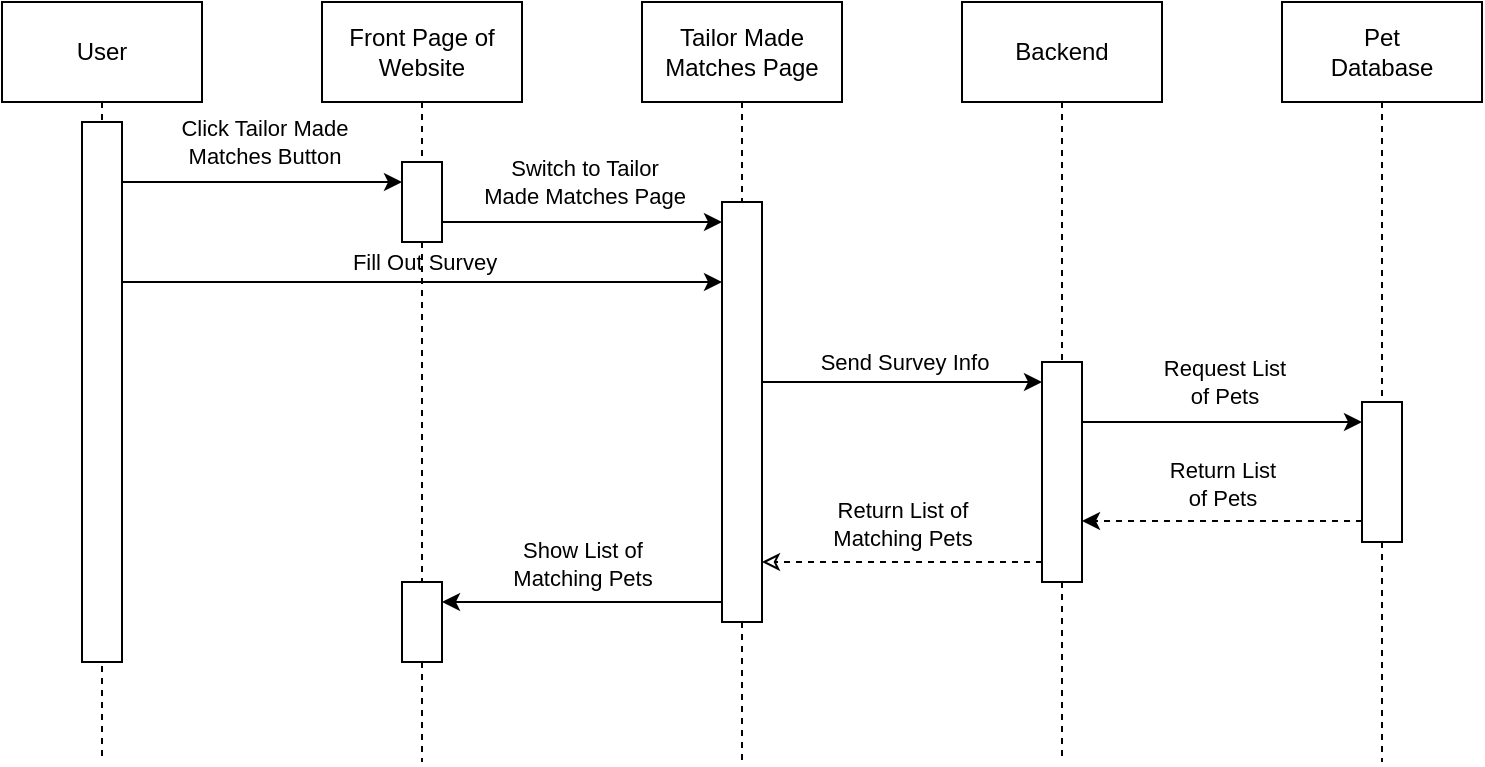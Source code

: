 <mxfile>
    <diagram id="Yf7Ss8ycTkI99_R5utLM" name="Page-1">
        <mxGraphModel dx="875" dy="649" grid="1" gridSize="10" guides="1" tooltips="1" connect="1" arrows="1" fold="1" page="1" pageScale="1" pageWidth="850" pageHeight="1100" math="0" shadow="0">
            <root>
                <mxCell id="0"/>
                <mxCell id="1" parent="0"/>
                <mxCell id="4" style="edgeStyle=none;html=1;exitX=0.5;exitY=1;exitDx=0;exitDy=0;endArrow=none;endFill=0;dashed=1;" parent="1" source="2" edge="1">
                    <mxGeometry relative="1" as="geometry">
                        <mxPoint x="120" y="440" as="targetPoint"/>
                    </mxGeometry>
                </mxCell>
                <mxCell id="2" value="User" style="whiteSpace=wrap;html=1;" parent="1" vertex="1">
                    <mxGeometry x="70" y="60" width="100" height="50" as="geometry"/>
                </mxCell>
                <mxCell id="5" style="edgeStyle=none;html=1;exitX=0.5;exitY=1;exitDx=0;exitDy=0;endArrow=none;endFill=0;dashed=1;" parent="1" source="28" edge="1">
                    <mxGeometry relative="1" as="geometry">
                        <mxPoint x="280" y="440" as="targetPoint"/>
                    </mxGeometry>
                </mxCell>
                <mxCell id="6" value="Front Page of Website" style="whiteSpace=wrap;html=1;" parent="1" vertex="1">
                    <mxGeometry x="230" y="60" width="100" height="50" as="geometry"/>
                </mxCell>
                <mxCell id="7" style="edgeStyle=none;html=1;exitX=0.5;exitY=1;exitDx=0;exitDy=0;endArrow=none;endFill=0;dashed=1;" parent="1" source="18" edge="1">
                    <mxGeometry relative="1" as="geometry">
                        <mxPoint x="440" y="440" as="targetPoint"/>
                    </mxGeometry>
                </mxCell>
                <mxCell id="8" value="Tailor Made Matches Page" style="whiteSpace=wrap;html=1;" parent="1" vertex="1">
                    <mxGeometry x="390" y="60" width="100" height="50" as="geometry"/>
                </mxCell>
                <mxCell id="9" style="edgeStyle=none;html=1;exitX=0.5;exitY=1;exitDx=0;exitDy=0;endArrow=none;endFill=0;dashed=1;" parent="1" source="25" edge="1">
                    <mxGeometry relative="1" as="geometry">
                        <mxPoint x="600" y="440" as="targetPoint"/>
                    </mxGeometry>
                </mxCell>
                <mxCell id="10" value="Backend" style="whiteSpace=wrap;html=1;" parent="1" vertex="1">
                    <mxGeometry x="550" y="60" width="100" height="50" as="geometry"/>
                </mxCell>
                <mxCell id="11" style="edgeStyle=none;html=1;exitX=0.5;exitY=1;exitDx=0;exitDy=0;endArrow=none;endFill=0;dashed=1;" parent="1" source="32" edge="1">
                    <mxGeometry relative="1" as="geometry">
                        <mxPoint x="760" y="440" as="targetPoint"/>
                    </mxGeometry>
                </mxCell>
                <mxCell id="12" value="Pet&lt;br&gt;Database" style="whiteSpace=wrap;html=1;" parent="1" vertex="1">
                    <mxGeometry x="710" y="60" width="100" height="50" as="geometry"/>
                </mxCell>
                <mxCell id="13" value="" style="whiteSpace=wrap;html=1;" parent="1" vertex="1">
                    <mxGeometry x="110" y="120" width="20" height="270" as="geometry"/>
                </mxCell>
                <mxCell id="15" value="" style="edgeStyle=none;html=1;exitX=0.5;exitY=1;exitDx=0;exitDy=0;endArrow=none;endFill=0;dashed=1;" parent="1" source="6" target="14" edge="1">
                    <mxGeometry relative="1" as="geometry">
                        <mxPoint x="280" y="440" as="targetPoint"/>
                        <mxPoint x="280" y="110" as="sourcePoint"/>
                    </mxGeometry>
                </mxCell>
                <mxCell id="14" value="" style="whiteSpace=wrap;html=1;" parent="1" vertex="1">
                    <mxGeometry x="270" y="140" width="20" height="40" as="geometry"/>
                </mxCell>
                <mxCell id="16" value="" style="edgeStyle=none;orthogonalLoop=1;jettySize=auto;html=1;entryX=0;entryY=0.25;entryDx=0;entryDy=0;" parent="1" target="14" edge="1">
                    <mxGeometry width="80" relative="1" as="geometry">
                        <mxPoint x="130" y="150" as="sourcePoint"/>
                        <mxPoint x="210" y="150" as="targetPoint"/>
                        <Array as="points"/>
                    </mxGeometry>
                </mxCell>
                <mxCell id="17" value="Click Tailor Made&lt;div&gt;Matches Button&lt;/div&gt;" style="edgeLabel;html=1;align=center;verticalAlign=middle;resizable=0;points=[];" parent="16" vertex="1" connectable="0">
                    <mxGeometry x="0.135" relative="1" as="geometry">
                        <mxPoint x="-9" y="-20" as="offset"/>
                    </mxGeometry>
                </mxCell>
                <mxCell id="20" value="" style="edgeStyle=none;html=1;exitX=0.5;exitY=1;exitDx=0;exitDy=0;endArrow=none;endFill=0;dashed=1;" parent="1" source="8" target="18" edge="1">
                    <mxGeometry relative="1" as="geometry">
                        <mxPoint x="440" y="440" as="targetPoint"/>
                        <mxPoint x="440" y="110" as="sourcePoint"/>
                    </mxGeometry>
                </mxCell>
                <mxCell id="18" value="" style="whiteSpace=wrap;html=1;" parent="1" vertex="1">
                    <mxGeometry x="430" y="160" width="20" height="210" as="geometry"/>
                </mxCell>
                <mxCell id="21" value="" style="edgeStyle=none;orthogonalLoop=1;jettySize=auto;html=1;entryX=0;entryY=0.25;entryDx=0;entryDy=0;" parent="1" edge="1">
                    <mxGeometry width="80" relative="1" as="geometry">
                        <mxPoint x="290" y="170" as="sourcePoint"/>
                        <mxPoint x="430" y="170" as="targetPoint"/>
                        <Array as="points"/>
                    </mxGeometry>
                </mxCell>
                <mxCell id="22" value="Switch to Tailor&lt;div&gt;Made Matches Page&lt;/div&gt;" style="edgeLabel;html=1;align=center;verticalAlign=middle;resizable=0;points=[];" parent="21" vertex="1" connectable="0">
                    <mxGeometry x="0.135" relative="1" as="geometry">
                        <mxPoint x="-9" y="-20" as="offset"/>
                    </mxGeometry>
                </mxCell>
                <mxCell id="23" value="" style="edgeStyle=none;orthogonalLoop=1;jettySize=auto;html=1;entryX=0.5;entryY=0.25;entryDx=0;entryDy=0;entryPerimeter=0;" parent="1" edge="1">
                    <mxGeometry width="80" relative="1" as="geometry">
                        <mxPoint x="130" y="200" as="sourcePoint"/>
                        <mxPoint x="430.0" y="200" as="targetPoint"/>
                        <Array as="points"/>
                    </mxGeometry>
                </mxCell>
                <mxCell id="24" value="Fill Out Survey" style="edgeLabel;html=1;align=center;verticalAlign=middle;resizable=0;points=[];" parent="23" vertex="1" connectable="0">
                    <mxGeometry x="0.135" relative="1" as="geometry">
                        <mxPoint x="-20" y="-10" as="offset"/>
                    </mxGeometry>
                </mxCell>
                <mxCell id="27" value="" style="edgeStyle=none;html=1;exitX=0.5;exitY=1;exitDx=0;exitDy=0;endArrow=none;endFill=0;dashed=1;" parent="1" source="10" target="25" edge="1">
                    <mxGeometry relative="1" as="geometry">
                        <mxPoint x="600" y="440" as="targetPoint"/>
                        <mxPoint x="600" y="110" as="sourcePoint"/>
                    </mxGeometry>
                </mxCell>
                <mxCell id="25" value="" style="whiteSpace=wrap;html=1;" parent="1" vertex="1">
                    <mxGeometry x="590" y="240" width="20" height="110" as="geometry"/>
                </mxCell>
                <mxCell id="29" value="" style="edgeStyle=none;html=1;exitX=0.5;exitY=1;exitDx=0;exitDy=0;endArrow=none;endFill=0;dashed=1;" parent="1" source="14" target="28" edge="1">
                    <mxGeometry relative="1" as="geometry">
                        <mxPoint x="280" y="440" as="targetPoint"/>
                        <mxPoint x="280" y="180" as="sourcePoint"/>
                    </mxGeometry>
                </mxCell>
                <mxCell id="28" value="" style="whiteSpace=wrap;html=1;" parent="1" vertex="1">
                    <mxGeometry x="270" y="350" width="20" height="40" as="geometry"/>
                </mxCell>
                <mxCell id="30" value="" style="edgeStyle=none;orthogonalLoop=1;jettySize=auto;html=1;entryX=0;entryY=0.25;entryDx=0;entryDy=0;" parent="1" edge="1">
                    <mxGeometry width="80" relative="1" as="geometry">
                        <mxPoint x="450" y="250" as="sourcePoint"/>
                        <mxPoint x="590" y="250" as="targetPoint"/>
                        <Array as="points"/>
                    </mxGeometry>
                </mxCell>
                <mxCell id="31" value="Send Survey Info" style="edgeLabel;html=1;align=center;verticalAlign=middle;resizable=0;points=[];" parent="30" vertex="1" connectable="0">
                    <mxGeometry x="0.135" relative="1" as="geometry">
                        <mxPoint x="-9" y="-10" as="offset"/>
                    </mxGeometry>
                </mxCell>
                <mxCell id="33" value="" style="edgeStyle=none;html=1;exitX=0.5;exitY=1;exitDx=0;exitDy=0;endArrow=none;endFill=0;dashed=1;" parent="1" source="12" target="32" edge="1">
                    <mxGeometry relative="1" as="geometry">
                        <mxPoint x="760" y="440" as="targetPoint"/>
                        <mxPoint x="760" y="110" as="sourcePoint"/>
                    </mxGeometry>
                </mxCell>
                <mxCell id="32" value="" style="whiteSpace=wrap;html=1;" parent="1" vertex="1">
                    <mxGeometry x="750" y="260" width="20" height="70" as="geometry"/>
                </mxCell>
                <mxCell id="34" value="" style="edgeStyle=none;orthogonalLoop=1;jettySize=auto;html=1;entryX=0;entryY=0.25;entryDx=0;entryDy=0;" parent="1" edge="1">
                    <mxGeometry width="80" relative="1" as="geometry">
                        <mxPoint x="610" y="270" as="sourcePoint"/>
                        <mxPoint x="750" y="270" as="targetPoint"/>
                        <Array as="points"/>
                    </mxGeometry>
                </mxCell>
                <mxCell id="35" value="Request List&lt;div&gt;of Pets&lt;/div&gt;" style="edgeLabel;html=1;align=center;verticalAlign=middle;resizable=0;points=[];" parent="34" vertex="1" connectable="0">
                    <mxGeometry x="0.135" relative="1" as="geometry">
                        <mxPoint x="-9" y="-20" as="offset"/>
                    </mxGeometry>
                </mxCell>
                <mxCell id="36" value="" style="edgeStyle=none;orthogonalLoop=1;jettySize=auto;html=1;dashed=1;" parent="1" edge="1">
                    <mxGeometry width="80" relative="1" as="geometry">
                        <mxPoint x="750" y="319.47" as="sourcePoint"/>
                        <mxPoint x="610" y="319.47" as="targetPoint"/>
                        <Array as="points"/>
                    </mxGeometry>
                </mxCell>
                <mxCell id="37" value="Return List&lt;div&gt;of Pets&lt;/div&gt;" style="edgeLabel;html=1;align=center;verticalAlign=middle;resizable=0;points=[];" parent="36" vertex="1" connectable="0">
                    <mxGeometry x="0.135" relative="1" as="geometry">
                        <mxPoint x="9" y="-19" as="offset"/>
                    </mxGeometry>
                </mxCell>
                <mxCell id="38" value="" style="edgeStyle=none;orthogonalLoop=1;jettySize=auto;html=1;dashed=1;endArrow=classic;endFill=0;" parent="1" edge="1">
                    <mxGeometry width="80" relative="1" as="geometry">
                        <mxPoint x="590" y="340" as="sourcePoint"/>
                        <mxPoint x="450" y="340" as="targetPoint"/>
                        <Array as="points"/>
                    </mxGeometry>
                </mxCell>
                <mxCell id="39" value="Return List of&lt;div&gt;Matching Pets&lt;/div&gt;" style="edgeLabel;html=1;align=center;verticalAlign=middle;resizable=0;points=[];" parent="38" vertex="1" connectable="0">
                    <mxGeometry x="0.135" relative="1" as="geometry">
                        <mxPoint x="9" y="-19" as="offset"/>
                    </mxGeometry>
                </mxCell>
                <mxCell id="40" value="" style="edgeStyle=none;orthogonalLoop=1;jettySize=auto;html=1;" parent="1" edge="1">
                    <mxGeometry width="80" relative="1" as="geometry">
                        <mxPoint x="430" y="360" as="sourcePoint"/>
                        <mxPoint x="290" y="360" as="targetPoint"/>
                        <Array as="points"/>
                    </mxGeometry>
                </mxCell>
                <mxCell id="41" value="&lt;div&gt;Show List of&lt;/div&gt;&lt;div&gt;Matching Pets&lt;/div&gt;" style="edgeLabel;html=1;align=center;verticalAlign=middle;resizable=0;points=[];" parent="40" vertex="1" connectable="0">
                    <mxGeometry x="0.135" relative="1" as="geometry">
                        <mxPoint x="9" y="-19" as="offset"/>
                    </mxGeometry>
                </mxCell>
            </root>
        </mxGraphModel>
    </diagram>
</mxfile>